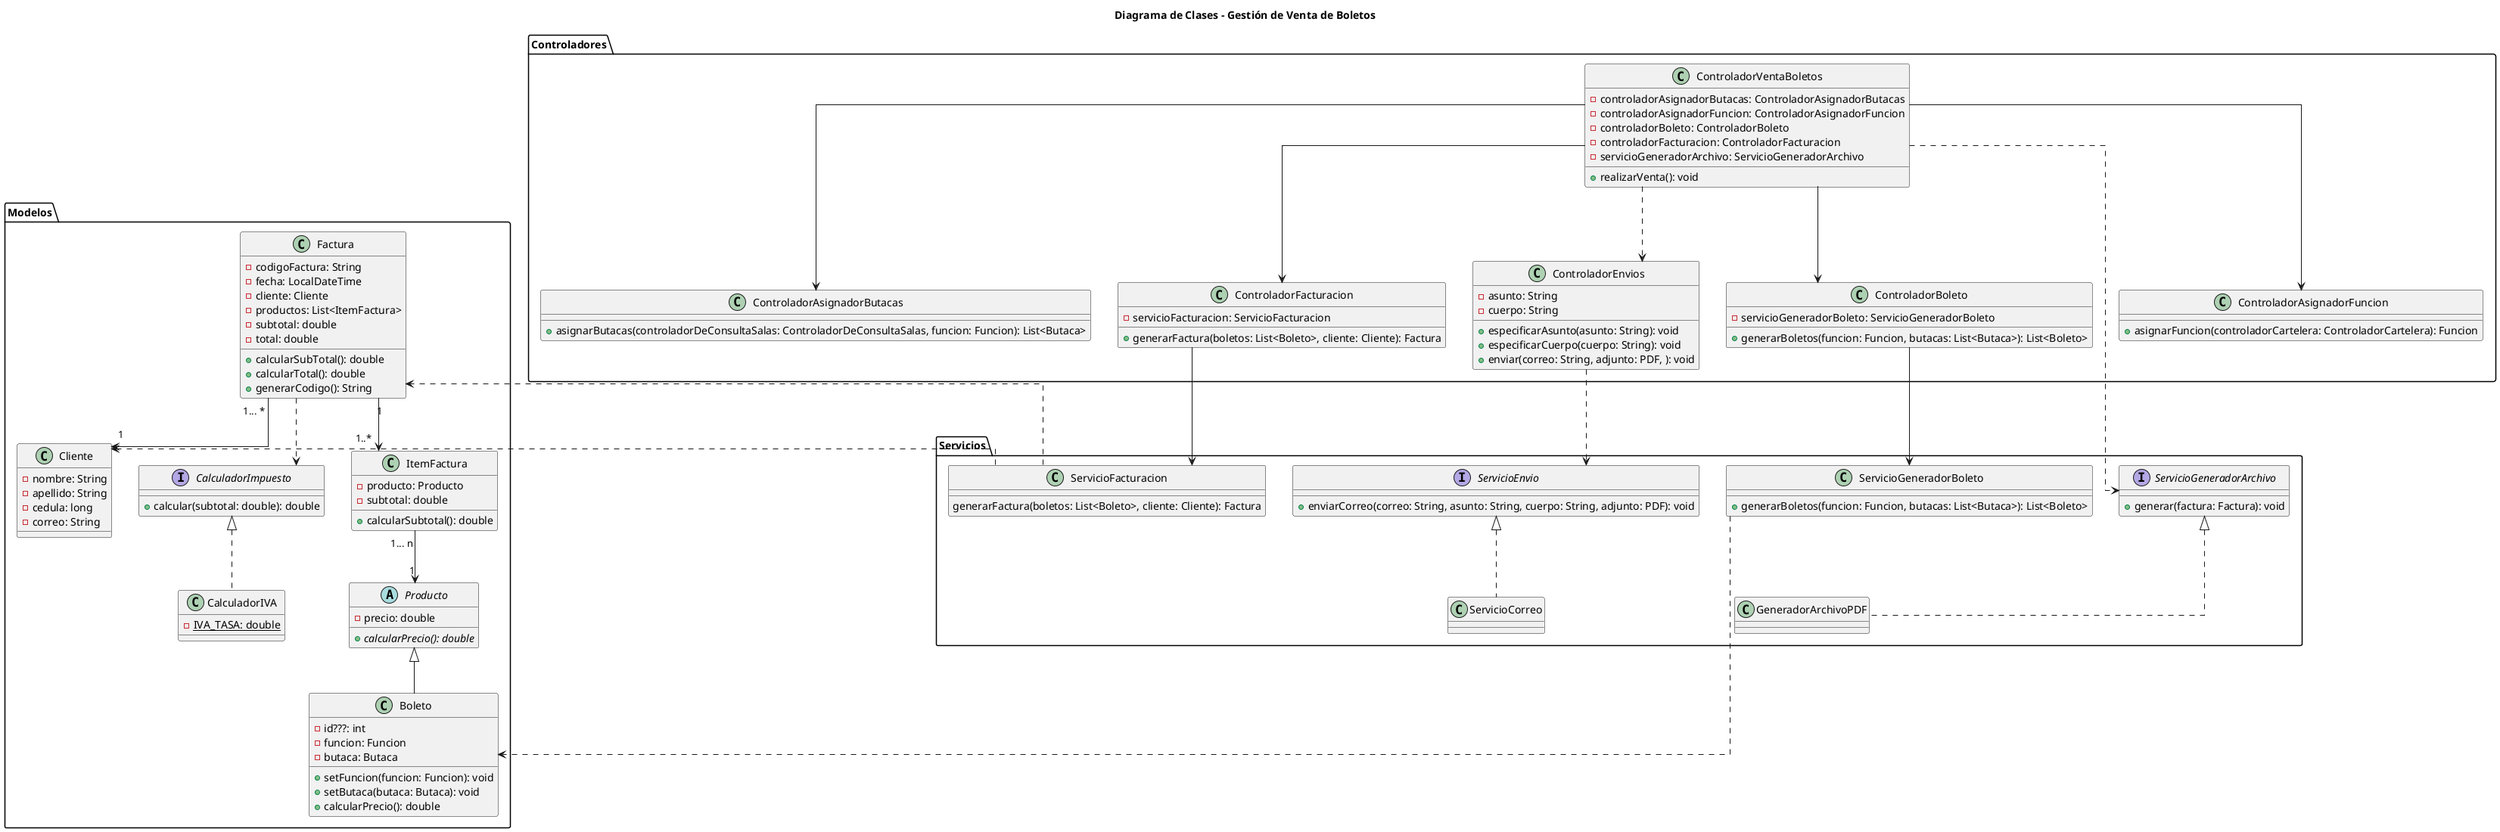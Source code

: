 @startuml DiagramaDeClases_GestiónDeVentaDeBoletos

title Diagrama de Clases - Gestión de Venta de Boletos

skinparam linetype ortho

' ------------------ CONTROLADORES ------------------
package Controladores {

    class ControladorVentaBoletos {
        - controladorAsignadorButacas: ControladorAsignadorButacas
        - controladorAsignadorFuncion: ControladorAsignadorFuncion
        - controladorBoleto: ControladorBoleto
        - controladorFacturacion: ControladorFacturacion
        - servicioGeneradorArchivo: ServicioGeneradorArchivo
        '- controladorPeliculaYFunciones: ControladorAsignadorFuncion
        '- controladorSalas: ControladorSalas
        + realizarVenta(): void
    }

    class ControladorAsignadorFuncion {
        + asignarFuncion(controladorCartelera: ControladorCartelera): Funcion
    }

    class ControladorAsignadorButacas {
        + asignarButacas(controladorDeConsultaSalas: ControladorDeConsultaSalas, funcion: Funcion): List<Butaca>
    }

    class ControladorBoleto {
        - servicioGeneradorBoleto: ServicioGeneradorBoleto
        + generarBoletos(funcion: Funcion, butacas: List<Butaca>): List<Boleto>
    }

    class ControladorFacturacion {
        - servicioFacturacion: ServicioFacturacion
        + generarFactura(boletos: List<Boleto>, cliente: Cliente): Factura
    }

    ''class ControladorGeneradorArchivo {
    ''    + generarArchivo(factura: Factura, servicioGeneradorArchivo: ServicioGeneradorArchivo): void
    ''}

    class ControladorEnvios {
        - asunto: String
        - cuerpo: String
        + especificarAsunto(asunto: String): void
        + especificarCuerpo(cuerpo: String): void
        + enviar(correo: String, adjunto: PDF, ): void
    }
}

' ------------------ SERVICIOS ------------------
package Servicios{
    interface ServicioEnvio {
        + enviarCorreo(correo: String, asunto: String, cuerpo: String, adjunto: PDF): void
    }

    class ServicioCorreo {
    }

    class ServicioFacturacion {
        generarFactura(boletos: List<Boleto>, cliente: Cliente): Factura
    }

    class ServicioGeneradorBoleto{
        + generarBoletos(funcion: Funcion, butacas: List<Butaca>): List<Boleto>
    }

    interface ServicioGeneradorArchivo {
        + generar(factura: Factura): void
    }

    class GeneradorArchivoPDF {
        '+ generar(factura: Factura): void
    }
}

' ------------------ MODELOS ------------------
package Modelos {

    abstract class Producto {
        - precio: double
        + {abstract} calcularPrecio(): double
    }

    class Boleto {
        - id???: int
        - funcion: Funcion
        - butaca: Butaca
        + setFuncion(funcion: Funcion): void
        + setButaca(butaca: Butaca): void
        + calcularPrecio(): double
    }

    class Factura {
        - codigoFactura: String
        - fecha: LocalDateTime
        - cliente: Cliente
        - productos: List<ItemFactura>
        - subtotal: double
        - total: double
        + calcularSubTotal(): double
        + calcularTotal(): double
        + generarCodigo(): String
    }

    class ItemFactura {
        - producto: Producto
        - subtotal: double
        + calcularSubtotal(): double
    }

    interface CalculadorImpuesto {
        + calcular(subtotal: double): double
    }

    class CalculadorIVA {
        - {static} IVA_TASA: double
        '+ calcular(subtotal: double): double
    }

    class Cliente {
        - nombre: String
        - apellido: String
        - cedula: long
        - correo: String
    }
}


' ------------------ RELACIONES ------------------
GeneradorArchivoPDF ..up|> ServicioGeneradorArchivo

''ControladorGeneradorArchivo ..> ServicioGeneradorArchivo

ControladorVentaBoletos --> ControladorAsignadorFuncion
ControladorVentaBoletos --> ControladorAsignadorButacas
ControladorVentaBoletos --> ControladorBoleto
ControladorVentaBoletos --> ControladorFacturacion

ControladorVentaBoletos ..> ServicioGeneradorArchivo 
''ControladorVentaBoletos ..>ControladorGeneradorArchivo
ControladorVentaBoletos ..> ControladorEnvios

ControladorBoleto --> ServicioGeneradorBoleto
''ControladorBoleto ..> ServicioGeneradorBoleto

ServicioGeneradorBoleto ..> Boleto

ControladorFacturacion --> ServicioFacturacion
''ControladorFacturacion ..> ServicioFacturacion

ServicioFacturacion ..> Factura
ServicioFacturacion ..left> Cliente

Boleto --up|> Producto

ItemFactura "1... n" --> "1" Producto

Factura "1" --> "1..*" ItemFactura
Factura "1... *"--> "1" Cliente
Factura ..> CalculadorImpuesto

CalculadorIVA ..up|> CalculadorImpuesto

ControladorEnvios ..> ServicioEnvio

ServicioCorreo ..up|> ServicioEnvio

@enduml